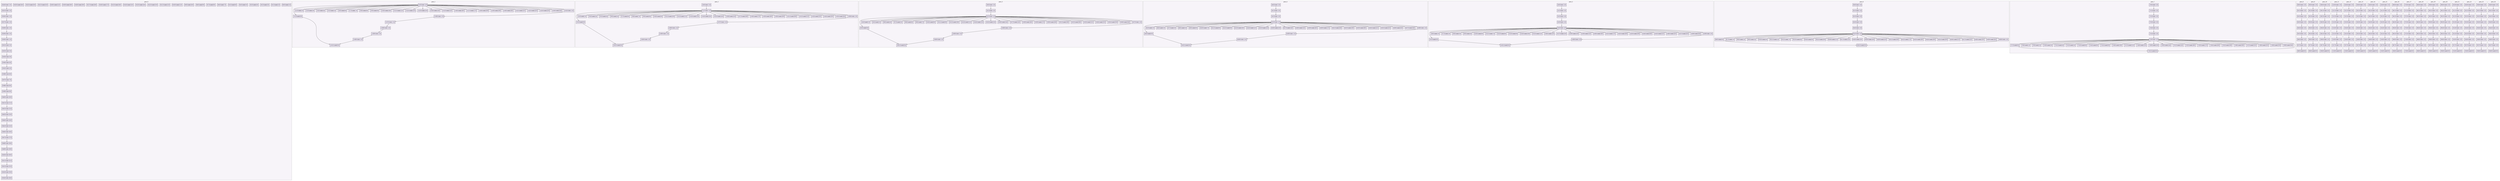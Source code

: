 digraph{node[shape=record style=filled colorscheme=purd9 fillcolor=2];subgraph cluster0{style=dashed;colorscheme=purd9;bgcolor=1;edge[arrowhead=empty];label=proc_0;0[label="0:0 0 send 1 0"];1[label="0:1 0 send 2 0"];2[label="0:2 0 send 3 0"];3[label="0:3 0 send 4 0"];4[label="0:4 0 send 5 0"];5[label="0:5 0 send 6 0"];6[label="0:6 0 send 7 0"];7[label="0:7 0 send 8 0"];8[label="0:8 0 send 9 0"];9[label="0:9 0 send 10 0"];10[label="0:10 0 send 11 0"];11[label="0:11 0 send 12 0"];12[label="0:12 0 send 13 0"];13[label="0:13 0 send 14 0"];14[label="0:14 0 send 15 0"];15[label="0:15 0 send 16 0"];16[label="0:16 0 send 17 0"];17[label="0:17 0 send 18 0"];18[label="0:18 0 send 19 0"];19[label="0:19 0 send 20 0"];20[label="0:20 0 send 21 0"];21[label="0:21 0 send 22 0"];22[label="0:22 0 send 23 0"];23[label="0:23 0 send 24 0"];24[label="0:24 0 recv -1 0"];25[label="0:25 0 recv -1 0"];26[label="0:26 0 recv -1 0"];27[label="0:27 0 recv -1 0"];28[label="0:28 0 recv -1 0"];29[label="0:29 0 recv -1 0"];30[label="0:30 0 recv -1 0"];31[label="0:31 0 recv 1 0"];32[label="0:32 0 recv 2 0"];33[label="0:33 0 recv 3 0"];34[label="0:34 0 recv 4 0"];35[label="0:35 0 recv 5 0"];36[label="0:36 0 recv 6 0"];37[label="0:37 0 recv 7 0"];38[label="0:38 0 recv 8 0"];39[label="0:39 0 recv 9 0"];40[label="0:40 0 recv 10 0"];41[label="0:41 0 recv 11 0"];42[label="0:42 0 recv 12 0"];43[label="0:43 0 recv 13 0"];44[label="0:44 0 recv 14 0"];45[label="0:45 0 recv 15 0"];46[label="0:46 0 recv 16 0"];47[label="0:47 0 recv 17 0"];48[label="0:48 0 recv 18 0"];49[label="0:49 0 recv 19 0"];50[label="0:50 0 recv 20 0"];51[label="0:51 0 recv 21 0"];52[label="0:52 0 recv 22 0"];53[label="0:53 0 recv 23 0"];54[label="0:54 0 recv 24 0"];24->25;25->26;26->27;27->28;28->29;29->30;30->31;31->32;32->33;33->34;34->35;35->36;36->37;37->38;38->39;39->40;40->41;41->42;42->43;43->44;44->45;45->46;46->47;47->48;48->49;49->50;50->51;51->52;52->53;53->54;}subgraph cluster1{style=dashed;colorscheme=purd9;bgcolor=1;edge[arrowhead=empty];label=proc_1;55[label="1:0 0 recv -1 0"];56[label="1:1 0 send 0 0"];57[label="1:2 0 send 2 0"];58[label="1:3 0 send 3 0"];59[label="1:4 0 send 4 0"];60[label="1:5 0 send 5 0"];61[label="1:6 0 send 6 0"];62[label="1:7 0 send 7 0"];63[label="1:8 0 send 8 0"];64[label="1:9 0 send 9 0"];65[label="1:10 0 send 10 0"];66[label="1:11 0 send 11 0"];67[label="1:12 0 send 12 0"];68[label="1:13 0 send 13 0"];69[label="1:14 0 send 14 0"];70[label="1:15 0 send 15 0"];71[label="1:16 0 send 16 0"];72[label="1:17 0 send 17 0"];73[label="1:18 0 send 18 0"];74[label="1:19 0 send 19 0"];75[label="1:20 0 send 20 0"];76[label="1:21 0 send 21 0"];77[label="1:22 0 send 22 0"];78[label="1:23 0 send 23 0"];79[label="1:24 0 send 24 0"];80[label="1:25 0 recv -1 0"];81[label="1:26 0 recv -1 0"];82[label="1:27 0 recv -1 0"];83[label="1:28 0 recv -1 0"];84[label="1:29 0 recv -1 0"];85[label="1:30 0 recv -1 0"];86[label="1:31 0 send 0 0"];55->56;55->57;55->58;55->59;55->60;55->61;55->62;55->63;55->64;55->65;55->66;55->67;55->68;55->69;55->70;55->71;55->72;55->73;55->74;55->75;55->76;55->77;55->78;55->79;55->80;80->81;81->82;82->83;83->84;84->85;85->86;56->86;}subgraph cluster2{style=dashed;colorscheme=purd9;bgcolor=1;edge[arrowhead=empty];label=proc_2;87[label="2:0 0 recv -1 0"];88[label="2:1 0 recv -1 0"];89[label="2:2 0 send 0 0"];90[label="2:3 0 send 1 0"];91[label="2:4 0 send 3 0"];92[label="2:5 0 send 4 0"];93[label="2:6 0 send 5 0"];94[label="2:7 0 send 6 0"];95[label="2:8 0 send 7 0"];96[label="2:9 0 send 8 0"];97[label="2:10 0 send 9 0"];98[label="2:11 0 send 10 0"];99[label="2:12 0 send 11 0"];100[label="2:13 0 send 12 0"];101[label="2:14 0 send 13 0"];102[label="2:15 0 send 14 0"];103[label="2:16 0 send 15 0"];104[label="2:17 0 send 16 0"];105[label="2:18 0 send 17 0"];106[label="2:19 0 send 18 0"];107[label="2:20 0 send 19 0"];108[label="2:21 0 send 20 0"];109[label="2:22 0 send 21 0"];110[label="2:23 0 send 22 0"];111[label="2:24 0 send 23 0"];112[label="2:25 0 send 24 0"];113[label="2:26 0 recv -1 0"];114[label="2:27 0 recv -1 0"];115[label="2:28 0 recv -1 0"];116[label="2:29 0 recv -1 0"];117[label="2:30 0 recv -1 0"];118[label="2:31 0 send 0 0"];87->88;88->89;88->90;88->91;88->92;88->93;88->94;88->95;88->96;88->97;88->98;88->99;88->100;88->101;88->102;88->103;88->104;88->105;88->106;88->107;88->108;88->109;88->110;88->111;88->112;88->113;113->114;114->115;115->116;116->117;117->118;89->118;}subgraph cluster3{style=dashed;colorscheme=purd9;bgcolor=1;edge[arrowhead=empty];label=proc_3;119[label="3:0 0 recv -1 0"];120[label="3:1 0 recv -1 0"];121[label="3:2 0 recv -1 0"];122[label="3:3 0 send 0 0"];123[label="3:4 0 send 1 0"];124[label="3:5 0 send 2 0"];125[label="3:6 0 send 4 0"];126[label="3:7 0 send 5 0"];127[label="3:8 0 send 6 0"];128[label="3:9 0 send 7 0"];129[label="3:10 0 send 8 0"];130[label="3:11 0 send 9 0"];131[label="3:12 0 send 10 0"];132[label="3:13 0 send 11 0"];133[label="3:14 0 send 12 0"];134[label="3:15 0 send 13 0"];135[label="3:16 0 send 14 0"];136[label="3:17 0 send 15 0"];137[label="3:18 0 send 16 0"];138[label="3:19 0 send 17 0"];139[label="3:20 0 send 18 0"];140[label="3:21 0 send 19 0"];141[label="3:22 0 send 20 0"];142[label="3:23 0 send 21 0"];143[label="3:24 0 send 22 0"];144[label="3:25 0 send 23 0"];145[label="3:26 0 send 24 0"];146[label="3:27 0 recv -1 0"];147[label="3:28 0 recv -1 0"];148[label="3:29 0 recv -1 0"];149[label="3:30 0 recv -1 0"];150[label="3:31 0 send 0 0"];119->120;120->121;121->122;121->123;121->124;121->125;121->126;121->127;121->128;121->129;121->130;121->131;121->132;121->133;121->134;121->135;121->136;121->137;121->138;121->139;121->140;121->141;121->142;121->143;121->144;121->145;121->146;146->147;147->148;148->149;149->150;122->150;}subgraph cluster4{style=dashed;colorscheme=purd9;bgcolor=1;edge[arrowhead=empty];label=proc_4;151[label="4:0 0 recv -1 0"];152[label="4:1 0 recv -1 0"];153[label="4:2 0 recv -1 0"];154[label="4:3 0 recv -1 0"];155[label="4:4 0 send 0 0"];156[label="4:5 0 send 1 0"];157[label="4:6 0 send 2 0"];158[label="4:7 0 send 3 0"];159[label="4:8 0 send 5 0"];160[label="4:9 0 send 6 0"];161[label="4:10 0 send 7 0"];162[label="4:11 0 send 8 0"];163[label="4:12 0 send 9 0"];164[label="4:13 0 send 10 0"];165[label="4:14 0 send 11 0"];166[label="4:15 0 send 12 0"];167[label="4:16 0 send 13 0"];168[label="4:17 0 send 14 0"];169[label="4:18 0 send 15 0"];170[label="4:19 0 send 16 0"];171[label="4:20 0 send 17 0"];172[label="4:21 0 send 18 0"];173[label="4:22 0 send 19 0"];174[label="4:23 0 send 20 0"];175[label="4:24 0 send 21 0"];176[label="4:25 0 send 22 0"];177[label="4:26 0 send 23 0"];178[label="4:27 0 send 24 0"];179[label="4:28 0 recv -1 0"];180[label="4:29 0 recv -1 0"];181[label="4:30 0 recv -1 0"];182[label="4:31 0 send 0 0"];151->152;152->153;153->154;154->155;154->156;154->157;154->158;154->159;154->160;154->161;154->162;154->163;154->164;154->165;154->166;154->167;154->168;154->169;154->170;154->171;154->172;154->173;154->174;154->175;154->176;154->177;154->178;154->179;179->180;180->181;181->182;155->182;}subgraph cluster5{style=dashed;colorscheme=purd9;bgcolor=1;edge[arrowhead=empty];label=proc_5;183[label="5:0 0 recv -1 0"];184[label="5:1 0 recv -1 0"];185[label="5:2 0 recv -1 0"];186[label="5:3 0 recv -1 0"];187[label="5:4 0 recv -1 0"];188[label="5:5 0 send 0 0"];189[label="5:6 0 send 1 0"];190[label="5:7 0 send 2 0"];191[label="5:8 0 send 3 0"];192[label="5:9 0 send 4 0"];193[label="5:10 0 send 6 0"];194[label="5:11 0 send 7 0"];195[label="5:12 0 send 8 0"];196[label="5:13 0 send 9 0"];197[label="5:14 0 send 10 0"];198[label="5:15 0 send 11 0"];199[label="5:16 0 send 12 0"];200[label="5:17 0 send 13 0"];201[label="5:18 0 send 14 0"];202[label="5:19 0 send 15 0"];203[label="5:20 0 send 16 0"];204[label="5:21 0 send 17 0"];205[label="5:22 0 send 18 0"];206[label="5:23 0 send 19 0"];207[label="5:24 0 send 20 0"];208[label="5:25 0 send 21 0"];209[label="5:26 0 send 22 0"];210[label="5:27 0 send 23 0"];211[label="5:28 0 send 24 0"];212[label="5:29 0 recv -1 0"];213[label="5:30 0 recv -1 0"];214[label="5:31 0 send 0 0"];183->184;184->185;185->186;186->187;187->188;187->189;187->190;187->191;187->192;187->193;187->194;187->195;187->196;187->197;187->198;187->199;187->200;187->201;187->202;187->203;187->204;187->205;187->206;187->207;187->208;187->209;187->210;187->211;187->212;212->213;213->214;188->214;}subgraph cluster6{style=dashed;colorscheme=purd9;bgcolor=1;edge[arrowhead=empty];label=proc_6;215[label="6:0 0 recv -1 0"];216[label="6:1 0 recv -1 0"];217[label="6:2 0 recv -1 0"];218[label="6:3 0 recv -1 0"];219[label="6:4 0 recv -1 0"];220[label="6:5 0 recv -1 0"];221[label="6:6 0 send 0 0"];222[label="6:7 0 send 1 0"];223[label="6:8 0 send 2 0"];224[label="6:9 0 send 3 0"];225[label="6:10 0 send 4 0"];226[label="6:11 0 send 5 0"];227[label="6:12 0 send 7 0"];228[label="6:13 0 send 8 0"];229[label="6:14 0 send 9 0"];230[label="6:15 0 send 10 0"];231[label="6:16 0 send 11 0"];232[label="6:17 0 send 12 0"];233[label="6:18 0 send 13 0"];234[label="6:19 0 send 14 0"];235[label="6:20 0 send 15 0"];236[label="6:21 0 send 16 0"];237[label="6:22 0 send 17 0"];238[label="6:23 0 send 18 0"];239[label="6:24 0 send 19 0"];240[label="6:25 0 send 20 0"];241[label="6:26 0 send 21 0"];242[label="6:27 0 send 22 0"];243[label="6:28 0 send 23 0"];244[label="6:29 0 send 24 0"];245[label="6:30 0 recv -1 0"];246[label="6:31 0 send 0 0"];215->216;216->217;217->218;218->219;219->220;220->221;220->222;220->223;220->224;220->225;220->226;220->227;220->228;220->229;220->230;220->231;220->232;220->233;220->234;220->235;220->236;220->237;220->238;220->239;220->240;220->241;220->242;220->243;220->244;220->245;245->246;221->246;}subgraph cluster7{style=dashed;colorscheme=purd9;bgcolor=1;edge[arrowhead=empty];label=proc_7;247[label="7:0 0 recv -1 0"];248[label="7:1 0 recv -1 0"];249[label="7:2 0 recv -1 0"];250[label="7:3 0 recv -1 0"];251[label="7:4 0 recv -1 0"];252[label="7:5 0 recv -1 0"];253[label="7:6 0 recv -1 0"];254[label="7:7 0 send 0 0"];255[label="7:8 0 send 1 0"];256[label="7:9 0 send 2 0"];257[label="7:10 0 send 3 0"];258[label="7:11 0 send 4 0"];259[label="7:12 0 send 5 0"];260[label="7:13 0 send 6 0"];261[label="7:14 0 send 8 0"];262[label="7:15 0 send 9 0"];263[label="7:16 0 send 10 0"];264[label="7:17 0 send 11 0"];265[label="7:18 0 send 12 0"];266[label="7:19 0 send 13 0"];267[label="7:20 0 send 14 0"];268[label="7:21 0 send 15 0"];269[label="7:22 0 send 16 0"];270[label="7:23 0 send 17 0"];271[label="7:24 0 send 18 0"];272[label="7:25 0 send 19 0"];273[label="7:26 0 send 20 0"];274[label="7:27 0 send 21 0"];275[label="7:28 0 send 22 0"];276[label="7:29 0 send 23 0"];277[label="7:30 0 send 24 0"];278[label="7:31 0 send 0 0"];247->248;248->249;249->250;250->251;251->252;252->253;253->254;253->255;253->256;253->257;253->258;253->259;253->260;253->261;253->262;253->263;253->264;253->265;253->266;253->267;253->268;253->269;253->270;253->271;253->272;253->273;253->274;253->275;253->276;253->277;254->278;253->278;}subgraph cluster8{style=dashed;colorscheme=purd9;bgcolor=1;edge[arrowhead=empty];label=proc_8;279[label="8:0 0 recv -1 0"];280[label="8:1 0 recv -1 0"];281[label="8:2 0 recv -1 0"];282[label="8:3 0 recv -1 0"];283[label="8:4 0 recv -1 0"];284[label="8:5 0 recv -1 0"];285[label="8:6 0 recv -1 0"];286[label="8:7 0 recv -1 0"];287[label="8:8 0 send 0 0"];279->280;280->281;281->282;282->283;283->284;284->285;285->286;286->287;}subgraph cluster9{style=dashed;colorscheme=purd9;bgcolor=1;edge[arrowhead=empty];label=proc_9;288[label="9:0 0 recv -1 0"];289[label="9:1 0 recv -1 0"];290[label="9:2 0 recv -1 0"];291[label="9:3 0 recv -1 0"];292[label="9:4 0 recv -1 0"];293[label="9:5 0 recv -1 0"];294[label="9:6 0 recv -1 0"];295[label="9:7 0 recv -1 0"];296[label="9:8 0 send 0 0"];288->289;289->290;290->291;291->292;292->293;293->294;294->295;295->296;}subgraph cluster10{style=dashed;colorscheme=purd9;bgcolor=1;edge[arrowhead=empty];label=proc_10;297[label="10:0 0 recv -1 0"];298[label="10:1 0 recv -1 0"];299[label="10:2 0 recv -1 0"];300[label="10:3 0 recv -1 0"];301[label="10:4 0 recv -1 0"];302[label="10:5 0 recv -1 0"];303[label="10:6 0 recv -1 0"];304[label="10:7 0 recv -1 0"];305[label="10:8 0 send 0 0"];297->298;298->299;299->300;300->301;301->302;302->303;303->304;304->305;}subgraph cluster11{style=dashed;colorscheme=purd9;bgcolor=1;edge[arrowhead=empty];label=proc_11;306[label="11:0 0 recv -1 0"];307[label="11:1 0 recv -1 0"];308[label="11:2 0 recv -1 0"];309[label="11:3 0 recv -1 0"];310[label="11:4 0 recv -1 0"];311[label="11:5 0 recv -1 0"];312[label="11:6 0 recv -1 0"];313[label="11:7 0 recv -1 0"];314[label="11:8 0 send 0 0"];306->307;307->308;308->309;309->310;310->311;311->312;312->313;313->314;}subgraph cluster12{style=dashed;colorscheme=purd9;bgcolor=1;edge[arrowhead=empty];label=proc_12;315[label="12:0 0 recv -1 0"];316[label="12:1 0 recv -1 0"];317[label="12:2 0 recv -1 0"];318[label="12:3 0 recv -1 0"];319[label="12:4 0 recv -1 0"];320[label="12:5 0 recv -1 0"];321[label="12:6 0 recv -1 0"];322[label="12:7 0 recv -1 0"];323[label="12:8 0 send 0 0"];315->316;316->317;317->318;318->319;319->320;320->321;321->322;322->323;}subgraph cluster13{style=dashed;colorscheme=purd9;bgcolor=1;edge[arrowhead=empty];label=proc_13;324[label="13:0 0 recv -1 0"];325[label="13:1 0 recv -1 0"];326[label="13:2 0 recv -1 0"];327[label="13:3 0 recv -1 0"];328[label="13:4 0 recv -1 0"];329[label="13:5 0 recv -1 0"];330[label="13:6 0 recv -1 0"];331[label="13:7 0 recv -1 0"];332[label="13:8 0 send 0 0"];324->325;325->326;326->327;327->328;328->329;329->330;330->331;331->332;}subgraph cluster14{style=dashed;colorscheme=purd9;bgcolor=1;edge[arrowhead=empty];label=proc_14;333[label="14:0 0 recv -1 0"];334[label="14:1 0 recv -1 0"];335[label="14:2 0 recv -1 0"];336[label="14:3 0 recv -1 0"];337[label="14:4 0 recv -1 0"];338[label="14:5 0 recv -1 0"];339[label="14:6 0 recv -1 0"];340[label="14:7 0 recv -1 0"];341[label="14:8 0 send 0 0"];333->334;334->335;335->336;336->337;337->338;338->339;339->340;340->341;}subgraph cluster15{style=dashed;colorscheme=purd9;bgcolor=1;edge[arrowhead=empty];label=proc_15;342[label="15:0 0 recv -1 0"];343[label="15:1 0 recv -1 0"];344[label="15:2 0 recv -1 0"];345[label="15:3 0 recv -1 0"];346[label="15:4 0 recv -1 0"];347[label="15:5 0 recv -1 0"];348[label="15:6 0 recv -1 0"];349[label="15:7 0 recv -1 0"];350[label="15:8 0 send 0 0"];342->343;343->344;344->345;345->346;346->347;347->348;348->349;349->350;}subgraph cluster16{style=dashed;colorscheme=purd9;bgcolor=1;edge[arrowhead=empty];label=proc_16;351[label="16:0 0 recv -1 0"];352[label="16:1 0 recv -1 0"];353[label="16:2 0 recv -1 0"];354[label="16:3 0 recv -1 0"];355[label="16:4 0 recv -1 0"];356[label="16:5 0 recv -1 0"];357[label="16:6 0 recv -1 0"];358[label="16:7 0 recv -1 0"];359[label="16:8 0 send 0 0"];351->352;352->353;353->354;354->355;355->356;356->357;357->358;358->359;}subgraph cluster17{style=dashed;colorscheme=purd9;bgcolor=1;edge[arrowhead=empty];label=proc_17;360[label="17:0 0 recv -1 0"];361[label="17:1 0 recv -1 0"];362[label="17:2 0 recv -1 0"];363[label="17:3 0 recv -1 0"];364[label="17:4 0 recv -1 0"];365[label="17:5 0 recv -1 0"];366[label="17:6 0 recv -1 0"];367[label="17:7 0 recv -1 0"];368[label="17:8 0 send 0 0"];360->361;361->362;362->363;363->364;364->365;365->366;366->367;367->368;}subgraph cluster18{style=dashed;colorscheme=purd9;bgcolor=1;edge[arrowhead=empty];label=proc_18;369[label="18:0 0 recv -1 0"];370[label="18:1 0 recv -1 0"];371[label="18:2 0 recv -1 0"];372[label="18:3 0 recv -1 0"];373[label="18:4 0 recv -1 0"];374[label="18:5 0 recv -1 0"];375[label="18:6 0 recv -1 0"];376[label="18:7 0 recv -1 0"];377[label="18:8 0 send 0 0"];369->370;370->371;371->372;372->373;373->374;374->375;375->376;376->377;}subgraph cluster19{style=dashed;colorscheme=purd9;bgcolor=1;edge[arrowhead=empty];label=proc_19;378[label="19:0 0 recv -1 0"];379[label="19:1 0 recv -1 0"];380[label="19:2 0 recv -1 0"];381[label="19:3 0 recv -1 0"];382[label="19:4 0 recv -1 0"];383[label="19:5 0 recv -1 0"];384[label="19:6 0 recv -1 0"];385[label="19:7 0 recv -1 0"];386[label="19:8 0 send 0 0"];378->379;379->380;380->381;381->382;382->383;383->384;384->385;385->386;}subgraph cluster20{style=dashed;colorscheme=purd9;bgcolor=1;edge[arrowhead=empty];label=proc_20;387[label="20:0 0 recv -1 0"];388[label="20:1 0 recv -1 0"];389[label="20:2 0 recv -1 0"];390[label="20:3 0 recv -1 0"];391[label="20:4 0 recv -1 0"];392[label="20:5 0 recv -1 0"];393[label="20:6 0 recv -1 0"];394[label="20:7 0 recv -1 0"];395[label="20:8 0 send 0 0"];387->388;388->389;389->390;390->391;391->392;392->393;393->394;394->395;}subgraph cluster21{style=dashed;colorscheme=purd9;bgcolor=1;edge[arrowhead=empty];label=proc_21;396[label="21:0 0 recv -1 0"];397[label="21:1 0 recv -1 0"];398[label="21:2 0 recv -1 0"];399[label="21:3 0 recv -1 0"];400[label="21:4 0 recv -1 0"];401[label="21:5 0 recv -1 0"];402[label="21:6 0 recv -1 0"];403[label="21:7 0 recv -1 0"];404[label="21:8 0 send 0 0"];396->397;397->398;398->399;399->400;400->401;401->402;402->403;403->404;}subgraph cluster22{style=dashed;colorscheme=purd9;bgcolor=1;edge[arrowhead=empty];label=proc_22;405[label="22:0 0 recv -1 0"];406[label="22:1 0 recv -1 0"];407[label="22:2 0 recv -1 0"];408[label="22:3 0 recv -1 0"];409[label="22:4 0 recv -1 0"];410[label="22:5 0 recv -1 0"];411[label="22:6 0 recv -1 0"];412[label="22:7 0 recv -1 0"];413[label="22:8 0 send 0 0"];405->406;406->407;407->408;408->409;409->410;410->411;411->412;412->413;}subgraph cluster23{style=dashed;colorscheme=purd9;bgcolor=1;edge[arrowhead=empty];label=proc_23;414[label="23:0 0 recv -1 0"];415[label="23:1 0 recv -1 0"];416[label="23:2 0 recv -1 0"];417[label="23:3 0 recv -1 0"];418[label="23:4 0 recv -1 0"];419[label="23:5 0 recv -1 0"];420[label="23:6 0 recv -1 0"];421[label="23:7 0 recv -1 0"];422[label="23:8 0 send 0 0"];414->415;415->416;416->417;417->418;418->419;419->420;420->421;421->422;}subgraph cluster24{style=dashed;colorscheme=purd9;bgcolor=1;edge[arrowhead=empty];label=proc_24;423[label="24:0 0 recv -1 0"];424[label="24:1 0 recv -1 0"];425[label="24:2 0 recv -1 0"];426[label="24:3 0 recv -1 0"];427[label="24:4 0 recv -1 0"];428[label="24:5 0 recv -1 0"];429[label="24:6 0 recv -1 0"];430[label="24:7 0 recv -1 0"];431[label="24:8 0 send 0 0"];423->424;424->425;425->426;426->427;427->428;428->429;429->430;430->431;}}